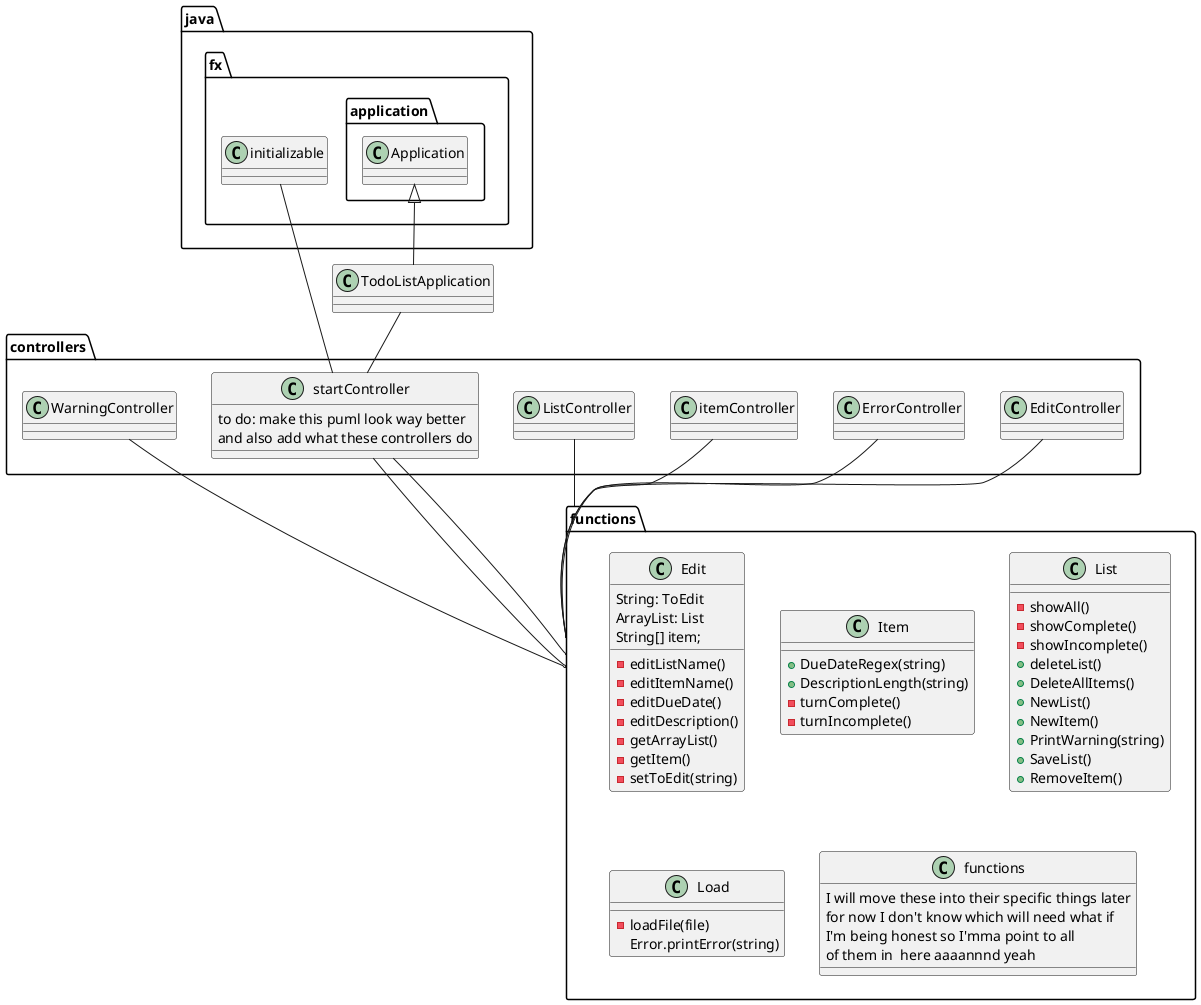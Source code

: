 @startuml

package controllers{

class EditController {}
class ErrorController {}
class itemController {}
class ListController {}
class startController {
to do: make this puml look way better
and also add what these controllers do
}
class WarningController {}
}
package functions {
    class Edit {
    String: ToEdit
    ArrayList: List
    String[] item;
    -editListName()
    -editItemName()
    -editDueDate()
    -editDescription()
    -getArrayList()
    -getItem()
    -setToEdit(string)
    }

    class Item{
    +DueDateRegex(string)
    +DescriptionLength(string)
    -turnComplete()
    -turnIncomplete()
    }

    class List {
    -showAll()
    -showComplete()
    -showIncomplete()
    +deleteList()
    +DeleteAllItems()
    +NewList()
    +NewItem()
    +PrintWarning(string)
    +SaveList()
    +RemoveItem()
    }

    class Load {
    -loadFile(file)
    Error.printError(string)
    }

    class functions {
    I will move these into their specific things later
    for now I don't know which will need what if
     I'm being honest so I'mma point to all
     of them in  here aaaannnd yeah
    }
}
java.fx.application.Application <|-- TodoListApplication
TodoListApplication -- startController
java.fx.initializable -- startController
startController -- functions
EditController -- functions
ErrorController -- functions
itemController -- functions
ListController -- functions
startController -- functions
WarningController -- functions

@enduml